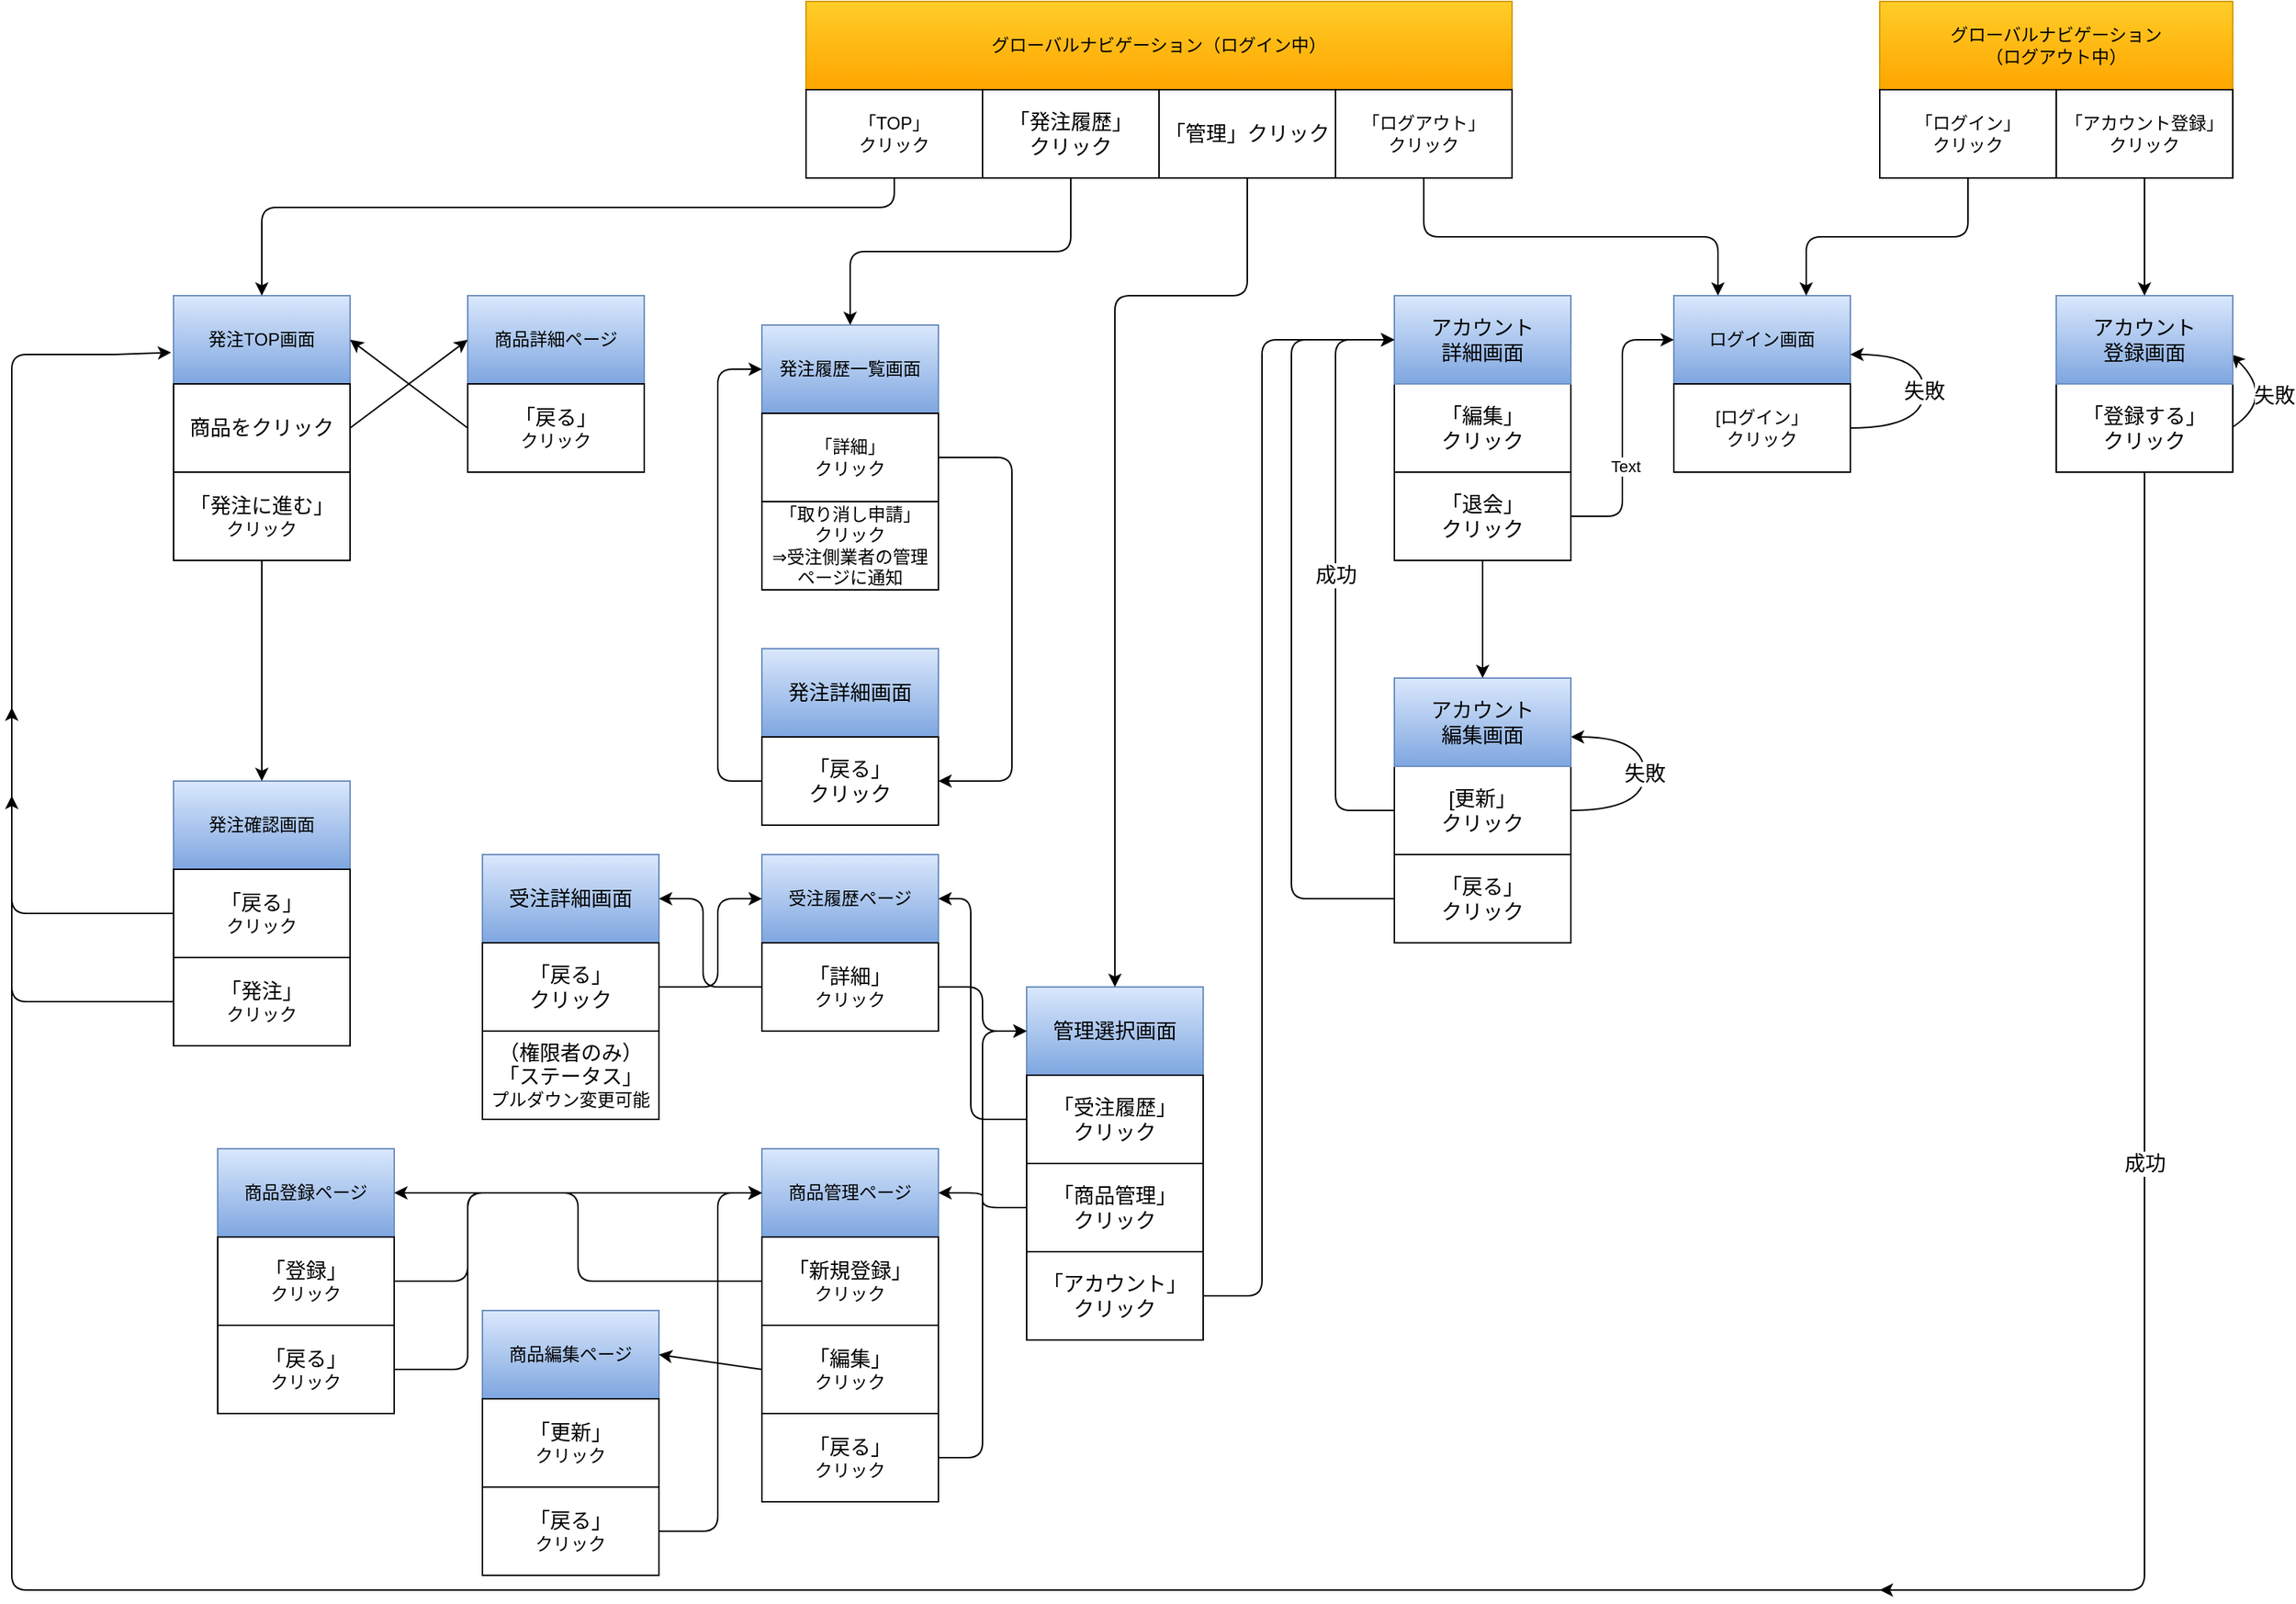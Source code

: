 <mxfile>
    <diagram id="MjmMw98HuR0RER6gY7It" name="ページ1">
        <mxGraphModel dx="1882" dy="430" grid="1" gridSize="10" guides="1" tooltips="1" connect="1" arrows="1" fold="1" page="1" pageScale="1" pageWidth="1169" pageHeight="827" background="none" math="0" shadow="0">
            <root>
                <mxCell id="0"/>
                <mxCell id="1" parent="0"/>
                <mxCell id="83" value="" style="edgeStyle=elbowEdgeStyle;elbow=horizontal;endArrow=none;html=1;fontSize=14;startArrow=none;" parent="1" edge="1">
                    <mxGeometry width="50" height="50" relative="1" as="geometry">
                        <mxPoint x="910" y="1120" as="sourcePoint"/>
                        <mxPoint x="-320" y="280" as="targetPoint"/>
                        <Array as="points">
                            <mxPoint x="-390" y="740"/>
                            <mxPoint x="-400" y="290"/>
                            <mxPoint x="-390" y="500"/>
                        </Array>
                    </mxGeometry>
                </mxCell>
                <mxCell id="2" value="グローバルナビゲーション（ログイン中）" style="rounded=0;whiteSpace=wrap;html=1;fillColor=#ffcd28;strokeColor=#d79b00;gradientColor=#ffa500;" parent="1" vertex="1">
                    <mxGeometry x="150" y="40" width="480" height="60" as="geometry"/>
                </mxCell>
                <mxCell id="3" value="「TOP」&lt;br&gt;クリック" style="rounded=0;whiteSpace=wrap;html=1;" parent="1" vertex="1">
                    <mxGeometry x="150" y="100" width="120" height="60" as="geometry"/>
                </mxCell>
                <mxCell id="6" value="「ログアウト」&lt;br&gt;クリック" style="rounded=0;whiteSpace=wrap;html=1;" parent="1" vertex="1">
                    <mxGeometry x="510" y="100" width="120" height="60" as="geometry"/>
                </mxCell>
                <mxCell id="7" value="グローバルナビゲーション&lt;br&gt;（ログアウト中）" style="rounded=0;whiteSpace=wrap;html=1;fillColor=#ffcd28;gradientColor=#ffa500;strokeColor=#d79b00;" parent="1" vertex="1">
                    <mxGeometry x="880" y="40" width="240" height="60" as="geometry"/>
                </mxCell>
                <mxCell id="8" value="「アカウント登録」&lt;br&gt;クリック" style="rounded=0;whiteSpace=wrap;html=1;" parent="1" vertex="1">
                    <mxGeometry x="1000" y="100" width="120" height="60" as="geometry"/>
                </mxCell>
                <mxCell id="9" value="「ログイン」&lt;br&gt;クリック" style="rounded=0;whiteSpace=wrap;html=1;" parent="1" vertex="1">
                    <mxGeometry x="880" y="100" width="120" height="60" as="geometry"/>
                </mxCell>
                <mxCell id="11" value="発注TOP画面" style="rounded=0;whiteSpace=wrap;html=1;fillColor=#dae8fc;gradientColor=#7ea6e0;strokeColor=#6c8ebf;" parent="1" vertex="1">
                    <mxGeometry x="-280" y="240" width="120" height="60" as="geometry"/>
                </mxCell>
                <mxCell id="12" value="&lt;span style=&quot;font-size: 14px&quot;&gt;商品をクリック&lt;/span&gt;" style="rounded=0;whiteSpace=wrap;html=1;" parent="1" vertex="1">
                    <mxGeometry x="-280" y="300" width="120" height="60" as="geometry"/>
                </mxCell>
                <mxCell id="15" value="ログイン画面" style="rounded=0;whiteSpace=wrap;html=1;fillColor=#dae8fc;gradientColor=#7ea6e0;strokeColor=#6c8ebf;" parent="1" vertex="1">
                    <mxGeometry x="740" y="240" width="120" height="60" as="geometry"/>
                </mxCell>
                <mxCell id="16" value="[ログイン」&lt;br&gt;クリック" style="rounded=0;whiteSpace=wrap;html=1;" parent="1" vertex="1">
                    <mxGeometry x="740" y="300" width="120" height="60" as="geometry"/>
                </mxCell>
                <mxCell id="18" value="" style="edgeStyle=elbowEdgeStyle;elbow=vertical;endArrow=classic;html=1;entryX=0.75;entryY=0;entryDx=0;entryDy=0;exitX=0.5;exitY=1;exitDx=0;exitDy=0;" parent="1" source="9" target="15" edge="1">
                    <mxGeometry width="50" height="50" relative="1" as="geometry">
                        <mxPoint x="780" y="390" as="sourcePoint"/>
                        <mxPoint x="830" y="340" as="targetPoint"/>
                    </mxGeometry>
                </mxCell>
                <mxCell id="21" value="" style="edgeStyle=elbowEdgeStyle;elbow=vertical;endArrow=classic;html=1;entryX=0.25;entryY=0;entryDx=0;entryDy=0;exitX=0.5;exitY=1;exitDx=0;exitDy=0;" parent="1" source="6" target="15" edge="1">
                    <mxGeometry width="50" height="50" relative="1" as="geometry">
                        <mxPoint x="780" y="390" as="sourcePoint"/>
                        <mxPoint x="830" y="340" as="targetPoint"/>
                    </mxGeometry>
                </mxCell>
                <mxCell id="22" value="&lt;font style=&quot;font-size: 14px&quot;&gt;失敗&lt;/font&gt;" style="curved=1;endArrow=classic;html=1;" parent="1" edge="1">
                    <mxGeometry width="50" height="50" relative="1" as="geometry">
                        <mxPoint x="670" y="590" as="sourcePoint"/>
                        <mxPoint x="670" y="540" as="targetPoint"/>
                        <Array as="points">
                            <mxPoint x="720" y="590"/>
                            <mxPoint x="720" y="540"/>
                            <mxPoint x="670" y="540"/>
                        </Array>
                    </mxGeometry>
                </mxCell>
                <mxCell id="24" value="&lt;font style=&quot;font-size: 14px&quot;&gt;失敗&lt;/font&gt;" style="curved=1;endArrow=classic;html=1;" parent="1" edge="1">
                    <mxGeometry width="50" height="50" relative="1" as="geometry">
                        <mxPoint x="860" y="330" as="sourcePoint"/>
                        <mxPoint x="860" y="280" as="targetPoint"/>
                        <Array as="points">
                            <mxPoint x="910" y="330"/>
                            <mxPoint x="910" y="280"/>
                            <mxPoint x="860" y="280"/>
                        </Array>
                    </mxGeometry>
                </mxCell>
                <mxCell id="25" value="&lt;font style=&quot;font-size: 14px&quot;&gt;失敗&lt;/font&gt;" style="curved=1;endArrow=classic;html=1;" parent="1" edge="1">
                    <mxGeometry width="50" height="50" relative="1" as="geometry">
                        <mxPoint x="1119" y="330" as="sourcePoint"/>
                        <mxPoint x="1119" y="280" as="targetPoint"/>
                        <Array as="points">
                            <mxPoint x="1150" y="310"/>
                            <mxPoint x="1119" y="280"/>
                        </Array>
                    </mxGeometry>
                </mxCell>
                <mxCell id="26" value="「登録する」&lt;br&gt;クリック" style="rounded=0;whiteSpace=wrap;html=1;fontSize=14;" parent="1" vertex="1">
                    <mxGeometry x="1000" y="300" width="120" height="60" as="geometry"/>
                </mxCell>
                <mxCell id="27" value="アカウント&lt;br&gt;登録画面" style="rounded=0;whiteSpace=wrap;html=1;fontSize=14;fillColor=#dae8fc;gradientColor=#7ea6e0;strokeColor=#6c8ebf;" parent="1" vertex="1">
                    <mxGeometry x="1000" y="240" width="120" height="60" as="geometry"/>
                </mxCell>
                <mxCell id="29" value="" style="endArrow=classic;html=1;fontSize=14;exitX=0.5;exitY=1;exitDx=0;exitDy=0;entryX=0.5;entryY=0;entryDx=0;entryDy=0;" parent="1" source="8" target="27" edge="1">
                    <mxGeometry width="50" height="50" relative="1" as="geometry">
                        <mxPoint x="990" y="380" as="sourcePoint"/>
                        <mxPoint x="1040" y="330" as="targetPoint"/>
                    </mxGeometry>
                </mxCell>
                <mxCell id="34" value="成功" style="edgeStyle=elbowEdgeStyle;elbow=horizontal;endArrow=classic;html=1;fontSize=14;exitX=0.5;exitY=1;exitDx=0;exitDy=0;" parent="1" source="26" edge="1">
                    <mxGeometry width="50" height="50" relative="1" as="geometry">
                        <mxPoint x="850" y="580" as="sourcePoint"/>
                        <mxPoint x="880" y="1120" as="targetPoint"/>
                        <Array as="points">
                            <mxPoint x="1060" y="830"/>
                            <mxPoint x="1060" y="720"/>
                        </Array>
                    </mxGeometry>
                </mxCell>
                <mxCell id="36" value="「編集」&lt;br&gt;クリック" style="rounded=0;whiteSpace=wrap;html=1;fontSize=14;" parent="1" vertex="1">
                    <mxGeometry x="550" y="300" width="120" height="60" as="geometry"/>
                </mxCell>
                <mxCell id="37" value="アカウント&lt;br&gt;詳細画面" style="rounded=0;whiteSpace=wrap;html=1;fontSize=14;fillColor=#dae8fc;strokeColor=#6c8ebf;gradientColor=#7ea6e0;" parent="1" vertex="1">
                    <mxGeometry x="550" y="240" width="120" height="60" as="geometry"/>
                </mxCell>
                <mxCell id="38" value="[更新」&lt;br&gt;クリック" style="rounded=0;whiteSpace=wrap;html=1;fontSize=14;" parent="1" vertex="1">
                    <mxGeometry x="550" y="560" width="120" height="60" as="geometry"/>
                </mxCell>
                <mxCell id="39" value="アカウント&lt;br&gt;編集画面" style="rounded=0;whiteSpace=wrap;html=1;fontSize=14;fillColor=#dae8fc;gradientColor=#7ea6e0;strokeColor=#6c8ebf;" parent="1" vertex="1">
                    <mxGeometry x="550" y="500" width="120" height="60" as="geometry"/>
                </mxCell>
                <mxCell id="40" value="「戻る」&lt;br&gt;クリック" style="rounded=0;whiteSpace=wrap;html=1;fontSize=14;" parent="1" vertex="1">
                    <mxGeometry x="550" y="620" width="120" height="60" as="geometry"/>
                </mxCell>
                <mxCell id="41" value="" style="endArrow=classic;html=1;fontSize=14;exitX=0.5;exitY=1;exitDx=0;exitDy=0;entryX=0.5;entryY=0;entryDx=0;entryDy=0;" parent="1" source="mN-mmOCK-x9OEGZpuf1X-58" target="39" edge="1">
                    <mxGeometry width="50" height="50" relative="1" as="geometry">
                        <mxPoint x="610" y="440" as="sourcePoint"/>
                        <mxPoint x="660" y="370" as="targetPoint"/>
                    </mxGeometry>
                </mxCell>
                <mxCell id="43" value="" style="edgeStyle=elbowEdgeStyle;elbow=horizontal;endArrow=classic;html=1;fontSize=14;exitX=0;exitY=0.5;exitDx=0;exitDy=0;entryX=0;entryY=0.5;entryDx=0;entryDy=0;" parent="1" source="40" target="37" edge="1">
                    <mxGeometry width="50" height="50" relative="1" as="geometry">
                        <mxPoint x="610" y="340" as="sourcePoint"/>
                        <mxPoint x="660" y="290" as="targetPoint"/>
                        <Array as="points">
                            <mxPoint x="480" y="420"/>
                        </Array>
                    </mxGeometry>
                </mxCell>
                <mxCell id="44" value="成功" style="edgeStyle=elbowEdgeStyle;elbow=horizontal;endArrow=classic;html=1;fontSize=14;entryX=0;entryY=0.5;entryDx=0;entryDy=0;exitX=0;exitY=0.5;exitDx=0;exitDy=0;" parent="1" source="38" target="37" edge="1">
                    <mxGeometry width="50" height="50" relative="1" as="geometry">
                        <mxPoint x="610" y="340" as="sourcePoint"/>
                        <mxPoint x="660" y="290" as="targetPoint"/>
                        <Array as="points">
                            <mxPoint x="510" y="390"/>
                        </Array>
                    </mxGeometry>
                </mxCell>
                <mxCell id="mN-mmOCK-x9OEGZpuf1X-46" value="発注詳細画面" style="rounded=0;whiteSpace=wrap;html=1;fontSize=14;fillColor=#dae8fc;gradientColor=#7ea6e0;strokeColor=#6c8ebf;" parent="1" vertex="1">
                    <mxGeometry x="120" y="480" width="120" height="60" as="geometry"/>
                </mxCell>
                <mxCell id="mN-mmOCK-x9OEGZpuf1X-47" value="「戻る」&lt;br&gt;クリック" style="rounded=0;whiteSpace=wrap;html=1;fontSize=14;" parent="1" vertex="1">
                    <mxGeometry x="120" y="540" width="120" height="60" as="geometry"/>
                </mxCell>
                <mxCell id="mN-mmOCK-x9OEGZpuf1X-53" value="管理選択画面" style="rounded=0;whiteSpace=wrap;html=1;fontSize=14;fillColor=#dae8fc;gradientColor=#7ea6e0;strokeColor=#6c8ebf;" parent="1" vertex="1">
                    <mxGeometry x="300" y="710" width="120" height="60" as="geometry"/>
                </mxCell>
                <mxCell id="mN-mmOCK-x9OEGZpuf1X-58" value="「退会」&lt;br&gt;クリック" style="rounded=0;whiteSpace=wrap;html=1;fontSize=14;" parent="1" vertex="1">
                    <mxGeometry x="550" y="360" width="120" height="60" as="geometry"/>
                </mxCell>
                <mxCell id="mN-mmOCK-x9OEGZpuf1X-59" value="" style="edgeStyle=elbowEdgeStyle;elbow=horizontal;endArrow=classic;html=1;fontSize=14;entryX=0;entryY=0.5;entryDx=0;entryDy=0;exitX=1;exitY=0.5;exitDx=0;exitDy=0;" parent="1" source="mN-mmOCK-x9OEGZpuf1X-58" target="15" edge="1">
                    <mxGeometry width="50" height="50" relative="1" as="geometry">
                        <mxPoint x="710" y="460" as="sourcePoint"/>
                        <mxPoint x="760" y="410" as="targetPoint"/>
                    </mxGeometry>
                </mxCell>
                <mxCell id="56" value="Text" style="edgeLabel;html=1;align=center;verticalAlign=middle;resizable=0;points=[];" parent="mN-mmOCK-x9OEGZpuf1X-59" vertex="1" connectable="0">
                    <mxGeometry x="-0.267" y="-2" relative="1" as="geometry">
                        <mxPoint as="offset"/>
                    </mxGeometry>
                </mxCell>
                <mxCell id="mN-mmOCK-x9OEGZpuf1X-61" value="「管理」クリック" style="rounded=0;whiteSpace=wrap;html=1;fontSize=14;" parent="1" vertex="1">
                    <mxGeometry x="390" y="100" width="120" height="60" as="geometry"/>
                </mxCell>
                <mxCell id="mN-mmOCK-x9OEGZpuf1X-68" value="" style="edgeStyle=elbowEdgeStyle;elbow=vertical;endArrow=classic;html=1;fontSize=14;entryX=0.5;entryY=0;entryDx=0;entryDy=0;exitX=0.5;exitY=1;exitDx=0;exitDy=0;" parent="1" source="mN-mmOCK-x9OEGZpuf1X-61" target="mN-mmOCK-x9OEGZpuf1X-53" edge="1">
                    <mxGeometry width="50" height="50" relative="1" as="geometry">
                        <mxPoint x="90" y="450" as="sourcePoint"/>
                        <mxPoint x="140" y="400" as="targetPoint"/>
                        <Array as="points">
                            <mxPoint x="420" y="240"/>
                        </Array>
                    </mxGeometry>
                </mxCell>
                <mxCell id="mN-mmOCK-x9OEGZpuf1X-69" value="" style="edgeStyle=elbowEdgeStyle;elbow=vertical;endArrow=classic;html=1;fontSize=14;entryX=0.5;entryY=0;entryDx=0;entryDy=0;exitX=0.5;exitY=1;exitDx=0;exitDy=0;startArrow=none;" parent="1" source="3" target="11" edge="1">
                    <mxGeometry width="50" height="50" relative="1" as="geometry">
                        <mxPoint x="300" y="160" as="sourcePoint"/>
                        <mxPoint x="230" y="240" as="targetPoint"/>
                        <Array as="points">
                            <mxPoint x="50" y="180"/>
                        </Array>
                    </mxGeometry>
                </mxCell>
                <mxCell id="50" value="発注履歴一覧画面" style="rounded=0;whiteSpace=wrap;html=1;fillColor=#dae8fc;gradientColor=#7ea6e0;strokeColor=#6c8ebf;" parent="1" vertex="1">
                    <mxGeometry x="120" y="260" width="120" height="60" as="geometry"/>
                </mxCell>
                <mxCell id="53" value="「詳細」&lt;br&gt;クリック" style="rounded=0;whiteSpace=wrap;html=1;" parent="1" vertex="1">
                    <mxGeometry x="120" y="320" width="120" height="60" as="geometry"/>
                </mxCell>
                <mxCell id="58" value="「商品管理」&lt;br&gt;クリック" style="rounded=0;whiteSpace=wrap;html=1;fontSize=14;" parent="1" vertex="1">
                    <mxGeometry x="300" y="830" width="120" height="60" as="geometry"/>
                </mxCell>
                <mxCell id="59" value="「アカウント」&lt;br&gt;クリック" style="rounded=0;whiteSpace=wrap;html=1;fontSize=14;" parent="1" vertex="1">
                    <mxGeometry x="300" y="890" width="120" height="60" as="geometry"/>
                </mxCell>
                <mxCell id="60" value="" style="edgeStyle=elbowEdgeStyle;elbow=horizontal;endArrow=classic;html=1;exitX=1;exitY=0.5;exitDx=0;exitDy=0;entryX=0;entryY=0.5;entryDx=0;entryDy=0;" parent="1" source="59" target="37" edge="1">
                    <mxGeometry width="50" height="50" relative="1" as="geometry">
                        <mxPoint x="440" y="460" as="sourcePoint"/>
                        <mxPoint x="490" y="410" as="targetPoint"/>
                        <Array as="points">
                            <mxPoint x="460" y="390"/>
                        </Array>
                    </mxGeometry>
                </mxCell>
                <mxCell id="61" value="「受注履歴」&lt;br&gt;クリック" style="rounded=0;whiteSpace=wrap;html=1;fontSize=14;" parent="1" vertex="1">
                    <mxGeometry x="300" y="770" width="120" height="60" as="geometry"/>
                </mxCell>
                <mxCell id="63" value="&lt;span style=&quot;font-size: 14px&quot;&gt;「発注に進む」&lt;br&gt;&lt;/span&gt;クリック" style="rounded=0;whiteSpace=wrap;html=1;" parent="1" vertex="1">
                    <mxGeometry x="-280" y="360" width="120" height="60" as="geometry"/>
                </mxCell>
                <mxCell id="64" value="発注確認画面" style="rounded=0;whiteSpace=wrap;html=1;fillColor=#dae8fc;gradientColor=#7ea6e0;strokeColor=#6c8ebf;" parent="1" vertex="1">
                    <mxGeometry x="-280" y="570" width="120" height="60" as="geometry"/>
                </mxCell>
                <mxCell id="72" value="" style="endArrow=classic;html=1;exitX=0.5;exitY=1;exitDx=0;exitDy=0;" parent="1" source="63" edge="1">
                    <mxGeometry width="50" height="50" relative="1" as="geometry">
                        <mxPoint x="-220.5" y="530" as="sourcePoint"/>
                        <mxPoint x="-220" y="570" as="targetPoint"/>
                    </mxGeometry>
                </mxCell>
                <mxCell id="73" value="" style="edgeStyle=segmentEdgeStyle;endArrow=classic;html=1;exitX=0;exitY=0.5;exitDx=0;exitDy=0;" parent="1" edge="1">
                    <mxGeometry width="50" height="50" relative="1" as="geometry">
                        <mxPoint x="-280" y="720" as="sourcePoint"/>
                        <mxPoint x="-390" y="580" as="targetPoint"/>
                    </mxGeometry>
                </mxCell>
                <mxCell id="mN-mmOCK-x9OEGZpuf1X-60" value="「発注履歴」&lt;br&gt;クリック" style="rounded=0;whiteSpace=wrap;html=1;fontSize=14;" parent="1" vertex="1">
                    <mxGeometry x="270" y="100" width="120" height="60" as="geometry"/>
                </mxCell>
                <mxCell id="75" value="" style="edgeStyle=elbowEdgeStyle;elbow=vertical;endArrow=classic;html=1;fontSize=14;entryX=0.5;entryY=0;entryDx=0;entryDy=0;exitX=0.5;exitY=1;exitDx=0;exitDy=0;startArrow=none;" parent="1" source="mN-mmOCK-x9OEGZpuf1X-60" target="50" edge="1">
                    <mxGeometry width="50" height="50" relative="1" as="geometry">
                        <mxPoint x="220" y="170" as="sourcePoint"/>
                        <mxPoint x="-210" y="250" as="targetPoint"/>
                        <Array as="points">
                            <mxPoint x="150" y="210"/>
                        </Array>
                    </mxGeometry>
                </mxCell>
                <mxCell id="76" value="商品詳細ページ" style="rounded=0;whiteSpace=wrap;html=1;fillColor=#dae8fc;gradientColor=#7ea6e0;strokeColor=#6c8ebf;" parent="1" vertex="1">
                    <mxGeometry x="-80" y="240" width="120" height="60" as="geometry"/>
                </mxCell>
                <mxCell id="77" value="&lt;span style=&quot;font-size: 14px&quot;&gt;「戻る」&lt;br&gt;&lt;/span&gt;クリック" style="rounded=0;whiteSpace=wrap;html=1;" parent="1" vertex="1">
                    <mxGeometry x="-80" y="300" width="120" height="60" as="geometry"/>
                </mxCell>
                <mxCell id="79" value="" style="endArrow=classic;html=1;exitX=1;exitY=0.5;exitDx=0;exitDy=0;" parent="1" source="12" edge="1">
                    <mxGeometry width="50" height="50" relative="1" as="geometry">
                        <mxPoint x="-100" y="550" as="sourcePoint"/>
                        <mxPoint x="-80" y="270" as="targetPoint"/>
                    </mxGeometry>
                </mxCell>
                <mxCell id="80" value="" style="endArrow=classic;html=1;exitX=0;exitY=0.5;exitDx=0;exitDy=0;entryX=1;entryY=0.5;entryDx=0;entryDy=0;" parent="1" source="77" target="11" edge="1">
                    <mxGeometry width="50" height="50" relative="1" as="geometry">
                        <mxPoint x="-150" y="280" as="sourcePoint"/>
                        <mxPoint x="-70" y="280" as="targetPoint"/>
                    </mxGeometry>
                </mxCell>
                <mxCell id="81" value="&lt;span style=&quot;font-size: 14px&quot;&gt;「戻る」&lt;br&gt;&lt;/span&gt;クリック" style="rounded=0;whiteSpace=wrap;html=1;" parent="1" vertex="1">
                    <mxGeometry x="-280" y="630" width="120" height="60" as="geometry"/>
                </mxCell>
                <mxCell id="65" value="&lt;span style=&quot;font-size: 14px&quot;&gt;「発注」&lt;br&gt;&lt;/span&gt;クリック" style="rounded=0;whiteSpace=wrap;html=1;" parent="1" vertex="1">
                    <mxGeometry x="-280" y="690" width="120" height="60" as="geometry"/>
                </mxCell>
                <mxCell id="84" value="「取り消し申請」&lt;br&gt;クリック&lt;br&gt;⇒受注側業者の管理ページに通知" style="rounded=0;whiteSpace=wrap;html=1;" parent="1" vertex="1">
                    <mxGeometry x="120" y="380" width="120" height="60" as="geometry"/>
                </mxCell>
                <mxCell id="86" value="" style="edgeStyle=elbowEdgeStyle;elbow=vertical;endArrow=classic;html=1;entryX=1;entryY=0.5;entryDx=0;entryDy=0;exitX=1;exitY=0.5;exitDx=0;exitDy=0;" parent="1" source="53" target="mN-mmOCK-x9OEGZpuf1X-47" edge="1">
                    <mxGeometry width="50" height="50" relative="1" as="geometry">
                        <mxPoint x="50" y="530" as="sourcePoint"/>
                        <mxPoint x="100" y="480" as="targetPoint"/>
                        <Array as="points">
                            <mxPoint x="290" y="460"/>
                        </Array>
                    </mxGeometry>
                </mxCell>
                <mxCell id="87" value="" style="edgeStyle=elbowEdgeStyle;elbow=vertical;endArrow=classic;html=1;entryX=0;entryY=0.5;entryDx=0;entryDy=0;exitX=0;exitY=0.5;exitDx=0;exitDy=0;" parent="1" source="mN-mmOCK-x9OEGZpuf1X-47" target="50" edge="1">
                    <mxGeometry width="50" height="50" relative="1" as="geometry">
                        <mxPoint x="40" y="380" as="sourcePoint"/>
                        <mxPoint x="40" y="600" as="targetPoint"/>
                        <Array as="points">
                            <mxPoint x="90" y="490"/>
                        </Array>
                    </mxGeometry>
                </mxCell>
                <mxCell id="88" value="受注履歴ページ" style="rounded=0;whiteSpace=wrap;html=1;fillColor=#dae8fc;gradientColor=#7ea6e0;strokeColor=#6c8ebf;" parent="1" vertex="1">
                    <mxGeometry x="120" y="620" width="120" height="60" as="geometry"/>
                </mxCell>
                <mxCell id="89" value="&lt;span style=&quot;font-size: 14px&quot;&gt;（権限者のみ）「ステータス」&lt;br&gt;&lt;/span&gt;プルダウン変更可能" style="rounded=0;whiteSpace=wrap;html=1;" parent="1" vertex="1">
                    <mxGeometry x="-70" y="740" width="120" height="60" as="geometry"/>
                </mxCell>
                <mxCell id="90" value="商品管理ページ" style="rounded=0;whiteSpace=wrap;html=1;fillColor=#dae8fc;gradientColor=#7ea6e0;strokeColor=#6c8ebf;" parent="1" vertex="1">
                    <mxGeometry x="120" y="820" width="120" height="60" as="geometry"/>
                </mxCell>
                <mxCell id="91" value="&lt;span style=&quot;font-size: 14px&quot;&gt;「編集」&lt;br&gt;&lt;/span&gt;クリック" style="rounded=0;whiteSpace=wrap;html=1;" parent="1" vertex="1">
                    <mxGeometry x="120" y="940" width="120" height="60" as="geometry"/>
                </mxCell>
                <mxCell id="93" value="" style="edgeStyle=elbowEdgeStyle;elbow=horizontal;endArrow=classic;html=1;exitX=0;exitY=0.5;exitDx=0;exitDy=0;entryX=1;entryY=0.5;entryDx=0;entryDy=0;" parent="1" source="61" target="88" edge="1">
                    <mxGeometry width="50" height="50" relative="1" as="geometry">
                        <mxPoint x="291" y="800" as="sourcePoint"/>
                        <mxPoint x="231" y="650" as="targetPoint"/>
                        <Array as="points">
                            <mxPoint x="262" y="680"/>
                        </Array>
                    </mxGeometry>
                </mxCell>
                <mxCell id="94" value="" style="edgeStyle=elbowEdgeStyle;elbow=horizontal;endArrow=classic;html=1;entryX=1;entryY=0.5;entryDx=0;entryDy=0;exitX=0;exitY=0.5;exitDx=0;exitDy=0;" parent="1" source="58" target="90" edge="1">
                    <mxGeometry width="50" height="50" relative="1" as="geometry">
                        <mxPoint x="10" y="930" as="sourcePoint"/>
                        <mxPoint x="60" y="880" as="targetPoint"/>
                    </mxGeometry>
                </mxCell>
                <mxCell id="95" value="&lt;span style=&quot;font-size: 14px&quot;&gt;「詳細」&lt;br&gt;&lt;/span&gt;クリック" style="rounded=0;whiteSpace=wrap;html=1;" parent="1" vertex="1">
                    <mxGeometry x="120" y="680" width="120" height="60" as="geometry"/>
                </mxCell>
                <mxCell id="96" value="&lt;span style=&quot;font-size: 14px&quot;&gt;「戻る」&lt;br&gt;&lt;/span&gt;クリック" style="rounded=0;whiteSpace=wrap;html=1;" parent="1" vertex="1">
                    <mxGeometry x="120" y="1000" width="120" height="60" as="geometry"/>
                </mxCell>
                <mxCell id="98" value="" style="edgeStyle=elbowEdgeStyle;elbow=horizontal;endArrow=classic;html=1;exitX=1;exitY=0.5;exitDx=0;exitDy=0;entryX=0;entryY=0.5;entryDx=0;entryDy=0;" parent="1" source="95" target="mN-mmOCK-x9OEGZpuf1X-53" edge="1">
                    <mxGeometry width="50" height="50" relative="1" as="geometry">
                        <mxPoint x="330" y="930" as="sourcePoint"/>
                        <mxPoint x="380" y="880" as="targetPoint"/>
                    </mxGeometry>
                </mxCell>
                <mxCell id="99" value="" style="edgeStyle=elbowEdgeStyle;elbow=horizontal;endArrow=classic;html=1;entryX=0;entryY=0.5;entryDx=0;entryDy=0;exitX=1;exitY=0.5;exitDx=0;exitDy=0;" parent="1" source="96" target="mN-mmOCK-x9OEGZpuf1X-53" edge="1">
                    <mxGeometry width="50" height="50" relative="1" as="geometry">
                        <mxPoint x="240" y="1000" as="sourcePoint"/>
                        <mxPoint x="380" y="880" as="targetPoint"/>
                    </mxGeometry>
                </mxCell>
                <mxCell id="100" value="商品編集ページ" style="rounded=0;whiteSpace=wrap;html=1;fillColor=#dae8fc;gradientColor=#7ea6e0;strokeColor=#6c8ebf;" parent="1" vertex="1">
                    <mxGeometry x="-70" y="930" width="120" height="60" as="geometry"/>
                </mxCell>
                <mxCell id="101" value="&lt;span style=&quot;font-size: 14px&quot;&gt;「更新」&lt;br&gt;&lt;/span&gt;クリック" style="rounded=0;whiteSpace=wrap;html=1;" parent="1" vertex="1">
                    <mxGeometry x="-70" y="990" width="120" height="60" as="geometry"/>
                </mxCell>
                <mxCell id="102" value="&lt;span style=&quot;font-size: 14px&quot;&gt;「戻る」&lt;br&gt;&lt;/span&gt;クリック" style="rounded=0;whiteSpace=wrap;html=1;" parent="1" vertex="1">
                    <mxGeometry x="-70" y="1050" width="120" height="60" as="geometry"/>
                </mxCell>
                <mxCell id="104" value="" style="edgeStyle=elbowEdgeStyle;elbow=horizontal;endArrow=classic;html=1;exitX=1;exitY=0.5;exitDx=0;exitDy=0;entryX=0;entryY=0.5;entryDx=0;entryDy=0;" parent="1" source="102" target="90" edge="1">
                    <mxGeometry width="50" height="50" relative="1" as="geometry">
                        <mxPoint x="330" y="930" as="sourcePoint"/>
                        <mxPoint x="380" y="880" as="targetPoint"/>
                        <Array as="points">
                            <mxPoint x="90" y="920"/>
                        </Array>
                    </mxGeometry>
                </mxCell>
                <mxCell id="105" value="受注詳細画面" style="rounded=0;whiteSpace=wrap;html=1;fontSize=14;fillColor=#dae8fc;gradientColor=#7ea6e0;strokeColor=#6c8ebf;" vertex="1" parent="1">
                    <mxGeometry x="-70" y="620" width="120" height="60" as="geometry"/>
                </mxCell>
                <mxCell id="106" value="「戻る」&lt;br&gt;クリック" style="rounded=0;whiteSpace=wrap;html=1;fontSize=14;" vertex="1" parent="1">
                    <mxGeometry x="-70" y="680" width="120" height="60" as="geometry"/>
                </mxCell>
                <mxCell id="107" value="" style="edgeStyle=elbowEdgeStyle;elbow=horizontal;endArrow=classic;html=1;exitX=1;exitY=0.5;exitDx=0;exitDy=0;entryX=0;entryY=0.5;entryDx=0;entryDy=0;" edge="1" parent="1" source="106">
                    <mxGeometry width="50" height="50" relative="1" as="geometry">
                        <mxPoint x="30" y="770" as="sourcePoint"/>
                        <mxPoint x="120" y="650" as="targetPoint"/>
                        <Array as="points">
                            <mxPoint x="90" y="720"/>
                        </Array>
                    </mxGeometry>
                </mxCell>
                <mxCell id="109" value="" style="edgeStyle=elbowEdgeStyle;elbow=horizontal;endArrow=classic;html=1;entryX=1;entryY=0.5;entryDx=0;entryDy=0;exitX=0;exitY=0.5;exitDx=0;exitDy=0;" edge="1" parent="1" source="95" target="105">
                    <mxGeometry width="50" height="50" relative="1" as="geometry">
                        <mxPoint x="-40" y="850" as="sourcePoint"/>
                        <mxPoint x="10" y="800" as="targetPoint"/>
                        <Array as="points">
                            <mxPoint x="80" y="710"/>
                        </Array>
                    </mxGeometry>
                </mxCell>
                <mxCell id="110" value="&lt;span style=&quot;font-size: 14px&quot;&gt;「新規登録」&lt;br&gt;&lt;/span&gt;クリック" style="rounded=0;whiteSpace=wrap;html=1;" vertex="1" parent="1">
                    <mxGeometry x="120" y="880" width="120" height="60" as="geometry"/>
                </mxCell>
                <mxCell id="111" value="商品登録ページ" style="rounded=0;whiteSpace=wrap;html=1;fillColor=#dae8fc;gradientColor=#7ea6e0;strokeColor=#6c8ebf;" vertex="1" parent="1">
                    <mxGeometry x="-250" y="820" width="120" height="60" as="geometry"/>
                </mxCell>
                <mxCell id="112" value="&lt;span style=&quot;font-size: 14px&quot;&gt;「戻る」&lt;br&gt;&lt;/span&gt;クリック" style="rounded=0;whiteSpace=wrap;html=1;" vertex="1" parent="1">
                    <mxGeometry x="-250" y="940" width="120" height="60" as="geometry"/>
                </mxCell>
                <mxCell id="113" value="&lt;span style=&quot;font-size: 14px&quot;&gt;「登録」&lt;br&gt;&lt;/span&gt;クリック" style="rounded=0;whiteSpace=wrap;html=1;" vertex="1" parent="1">
                    <mxGeometry x="-250" y="880" width="120" height="60" as="geometry"/>
                </mxCell>
                <mxCell id="114" value="" style="edgeStyle=elbowEdgeStyle;elbow=vertical;endArrow=classic;html=1;entryX=1;entryY=0.5;entryDx=0;entryDy=0;exitX=0;exitY=0.5;exitDx=0;exitDy=0;" edge="1" parent="1" source="110" target="111">
                    <mxGeometry width="50" height="50" relative="1" as="geometry">
                        <mxPoint x="100" y="919" as="sourcePoint"/>
                        <mxPoint x="10" y="900" as="targetPoint"/>
                    </mxGeometry>
                </mxCell>
                <mxCell id="115" value="" style="edgeStyle=elbowEdgeStyle;elbow=horizontal;endArrow=classic;html=1;exitX=1;exitY=0.5;exitDx=0;exitDy=0;" edge="1" parent="1" source="112">
                    <mxGeometry width="50" height="50" relative="1" as="geometry">
                        <mxPoint x="-40" y="950" as="sourcePoint"/>
                        <mxPoint x="120" y="850" as="targetPoint"/>
                        <Array as="points">
                            <mxPoint x="-80" y="920"/>
                        </Array>
                    </mxGeometry>
                </mxCell>
                <mxCell id="116" value="" style="edgeStyle=elbowEdgeStyle;elbow=horizontal;endArrow=classic;html=1;exitX=1;exitY=0.5;exitDx=0;exitDy=0;entryX=0;entryY=0.5;entryDx=0;entryDy=0;" edge="1" parent="1" source="113" target="90">
                    <mxGeometry width="50" height="50" relative="1" as="geometry">
                        <mxPoint x="-120" y="980" as="sourcePoint"/>
                        <mxPoint x="130" y="860" as="targetPoint"/>
                        <Array as="points">
                            <mxPoint x="-80" y="880"/>
                        </Array>
                    </mxGeometry>
                </mxCell>
                <mxCell id="117" value="" style="endArrow=classic;html=1;entryX=1;entryY=0.5;entryDx=0;entryDy=0;exitX=0;exitY=0.5;exitDx=0;exitDy=0;" edge="1" parent="1" source="91" target="100">
                    <mxGeometry width="50" height="50" relative="1" as="geometry">
                        <mxPoint x="10" y="950" as="sourcePoint"/>
                        <mxPoint x="60" y="900" as="targetPoint"/>
                    </mxGeometry>
                </mxCell>
                <mxCell id="118" value="" style="endArrow=classic;html=1;entryX=-0.014;entryY=0.644;entryDx=0;entryDy=0;entryPerimeter=0;" edge="1" parent="1" target="11">
                    <mxGeometry width="50" height="50" relative="1" as="geometry">
                        <mxPoint x="-320" y="280" as="sourcePoint"/>
                        <mxPoint x="-290" y="300" as="targetPoint"/>
                    </mxGeometry>
                </mxCell>
                <mxCell id="119" value="" style="edgeStyle=segmentEdgeStyle;endArrow=classic;html=1;exitX=0;exitY=0.5;exitDx=0;exitDy=0;" edge="1" parent="1">
                    <mxGeometry width="50" height="50" relative="1" as="geometry">
                        <mxPoint x="-280" y="660" as="sourcePoint"/>
                        <mxPoint x="-390" y="520" as="targetPoint"/>
                    </mxGeometry>
                </mxCell>
            </root>
        </mxGraphModel>
    </diagram>
</mxfile>